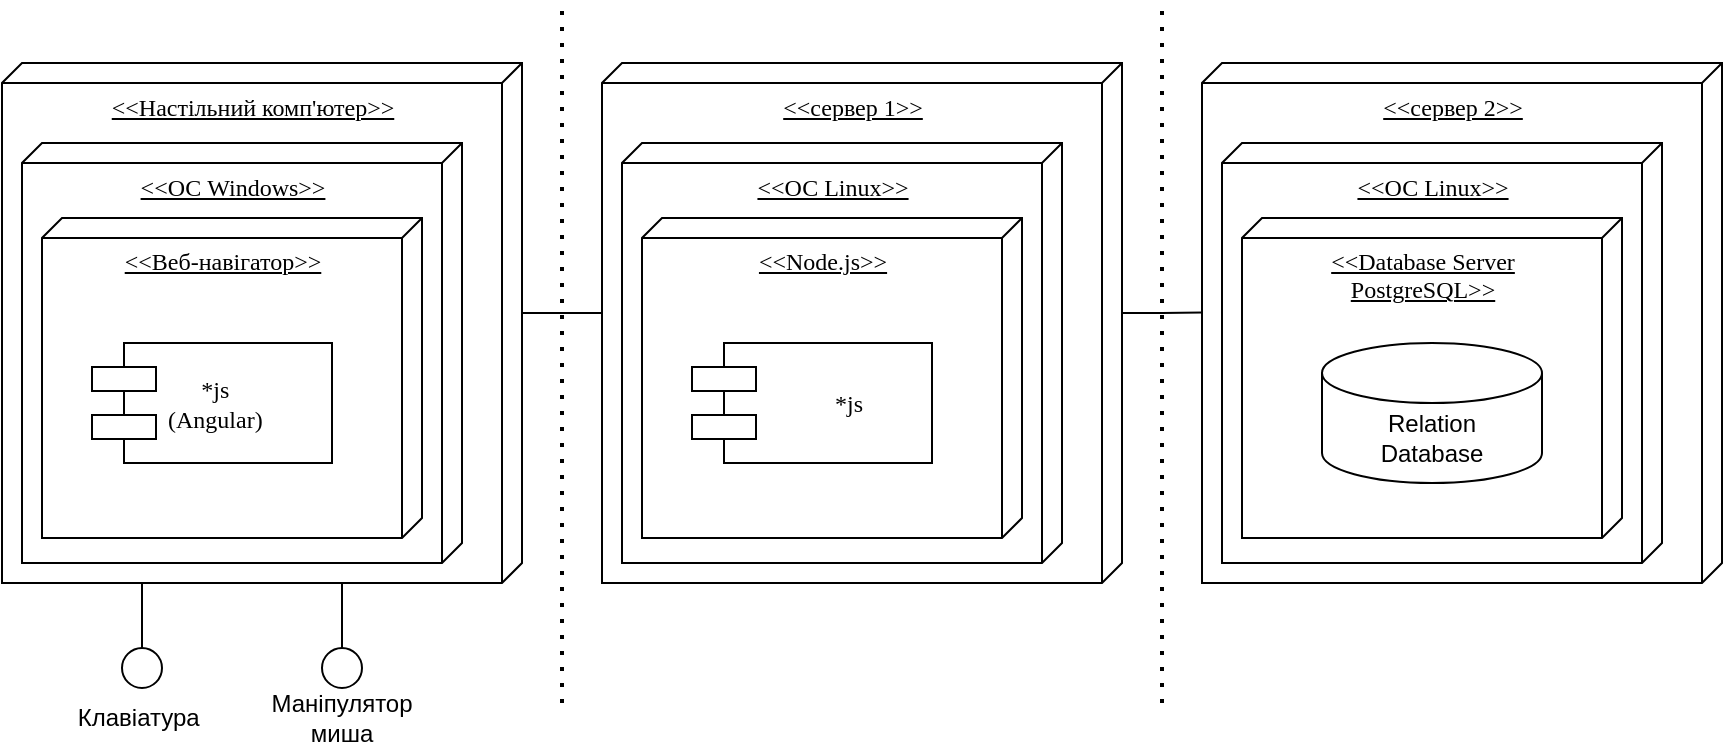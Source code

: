 <mxfile version="20.4.0" type="github">
  <diagram name="Page-1" id="5f0bae14-7c28-e335-631c-24af17079c00">
    <mxGraphModel dx="988" dy="540" grid="1" gridSize="10" guides="1" tooltips="1" connect="1" arrows="1" fold="1" page="1" pageScale="1" pageWidth="1100" pageHeight="850" background="none" math="0" shadow="0">
      <root>
        <mxCell id="0" />
        <mxCell id="1" parent="0" />
        <mxCell id="ioL2Q2ArwekZ2DOm_wSJ-22" style="edgeStyle=orthogonalEdgeStyle;rounded=0;orthogonalLoop=1;jettySize=auto;html=1;exitX=0;exitY=0;exitDx=125;exitDy=0;exitPerimeter=0;entryX=0.481;entryY=1;entryDx=0;entryDy=0;entryPerimeter=0;endArrow=none;endFill=0;" edge="1" parent="1" source="39150e848f15840c-1" target="ioL2Q2ArwekZ2DOm_wSJ-9">
          <mxGeometry relative="1" as="geometry" />
        </mxCell>
        <mxCell id="39150e848f15840c-1" value="&amp;lt;&amp;lt;Настільний комп&#39;ютер&amp;gt;&amp;gt;" style="verticalAlign=top;align=center;spacingTop=8;spacingLeft=2;spacingRight=12;shape=cube;size=10;direction=south;fontStyle=4;html=1;rounded=0;shadow=0;comic=0;labelBackgroundColor=none;strokeWidth=1;fontFamily=Verdana;fontSize=12" parent="1" vertex="1">
          <mxGeometry x="20" y="37.5" width="260" height="260" as="geometry" />
        </mxCell>
        <mxCell id="39150e848f15840c-6" value="" style="ellipse;whiteSpace=wrap;html=1;rounded=0;shadow=0;comic=0;labelBackgroundColor=none;strokeWidth=1;fontFamily=Verdana;fontSize=12;align=center;" parent="1" vertex="1">
          <mxGeometry x="80" y="330" width="20" height="20" as="geometry" />
        </mxCell>
        <mxCell id="39150e848f15840c-14" style="edgeStyle=elbowEdgeStyle;rounded=0;html=1;labelBackgroundColor=none;startArrow=none;startFill=0;startSize=8;endArrow=none;endFill=0;endSize=16;fontFamily=Verdana;fontSize=12;" parent="1" source="39150e848f15840c-6" edge="1">
          <mxGeometry relative="1" as="geometry">
            <mxPoint x="90.111" y="297.5" as="targetPoint" />
          </mxGeometry>
        </mxCell>
        <mxCell id="ioL2Q2ArwekZ2DOm_wSJ-2" value="&amp;lt;&amp;lt;ОС Windows&amp;gt;&amp;gt;" style="verticalAlign=top;align=center;spacingTop=8;spacingLeft=2;spacingRight=12;shape=cube;size=10;direction=south;fontStyle=4;html=1;rounded=0;shadow=0;comic=0;labelBackgroundColor=none;strokeWidth=1;fontFamily=Verdana;fontSize=12" vertex="1" parent="1">
          <mxGeometry x="30" y="77.5" width="220" height="210" as="geometry" />
        </mxCell>
        <mxCell id="ioL2Q2ArwekZ2DOm_wSJ-3" value="&amp;lt;&amp;lt;Веб-навігатор&amp;gt;&amp;gt;" style="verticalAlign=top;align=center;spacingTop=8;spacingLeft=2;spacingRight=12;shape=cube;size=10;direction=south;fontStyle=4;html=1;rounded=0;shadow=0;comic=0;labelBackgroundColor=none;strokeWidth=1;fontFamily=Verdana;fontSize=12" vertex="1" parent="1">
          <mxGeometry x="40" y="115" width="190" height="160" as="geometry" />
        </mxCell>
        <mxCell id="ioL2Q2ArwekZ2DOm_wSJ-4" value="&lt;div style=&quot;text-align: center;&quot;&gt;&lt;span style=&quot;background-color: initial;&quot;&gt;*js&lt;/span&gt;&lt;/div&gt;(Angular)" style="shape=component;align=left;spacingLeft=36;rounded=0;shadow=0;comic=0;labelBackgroundColor=none;strokeWidth=1;fontFamily=Verdana;fontSize=12;html=1;" vertex="1" parent="1">
          <mxGeometry x="65" y="177.5" width="120" height="60" as="geometry" />
        </mxCell>
        <mxCell id="ioL2Q2ArwekZ2DOm_wSJ-5" value="" style="ellipse;whiteSpace=wrap;html=1;rounded=0;shadow=0;comic=0;labelBackgroundColor=none;strokeWidth=1;fontFamily=Verdana;fontSize=12;align=center;" vertex="1" parent="1">
          <mxGeometry x="180" y="330" width="20" height="20" as="geometry" />
        </mxCell>
        <mxCell id="ioL2Q2ArwekZ2DOm_wSJ-6" style="edgeStyle=elbowEdgeStyle;rounded=0;html=1;labelBackgroundColor=none;startArrow=none;startFill=0;startSize=8;endArrow=none;endFill=0;endSize=16;fontFamily=Verdana;fontSize=12;" edge="1" parent="1" source="ioL2Q2ArwekZ2DOm_wSJ-5">
          <mxGeometry relative="1" as="geometry">
            <mxPoint x="190.111" y="297.5" as="targetPoint" />
          </mxGeometry>
        </mxCell>
        <mxCell id="ioL2Q2ArwekZ2DOm_wSJ-7" value="Клавіатура&amp;nbsp;" style="text;html=1;strokeColor=none;fillColor=none;align=center;verticalAlign=middle;whiteSpace=wrap;rounded=0;" vertex="1" parent="1">
          <mxGeometry x="60" y="350" width="60" height="30" as="geometry" />
        </mxCell>
        <mxCell id="ioL2Q2ArwekZ2DOm_wSJ-8" value="Маніпулятор миша" style="text;html=1;strokeColor=none;fillColor=none;align=center;verticalAlign=middle;whiteSpace=wrap;rounded=0;" vertex="1" parent="1">
          <mxGeometry x="160" y="350" width="60" height="30" as="geometry" />
        </mxCell>
        <mxCell id="ioL2Q2ArwekZ2DOm_wSJ-24" style="edgeStyle=orthogonalEdgeStyle;rounded=0;orthogonalLoop=1;jettySize=auto;html=1;exitX=0;exitY=0;exitDx=125;exitDy=0;exitPerimeter=0;entryX=0.48;entryY=0.999;entryDx=0;entryDy=0;entryPerimeter=0;startArrow=none;startFill=0;endArrow=none;endFill=0;" edge="1" parent="1" source="ioL2Q2ArwekZ2DOm_wSJ-9" target="ioL2Q2ArwekZ2DOm_wSJ-15">
          <mxGeometry relative="1" as="geometry" />
        </mxCell>
        <mxCell id="ioL2Q2ArwekZ2DOm_wSJ-9" value="&amp;lt;&amp;lt;сервер 1&amp;gt;&amp;gt;" style="verticalAlign=top;align=center;spacingTop=8;spacingLeft=2;spacingRight=12;shape=cube;size=10;direction=south;fontStyle=4;html=1;rounded=0;shadow=0;comic=0;labelBackgroundColor=none;strokeWidth=1;fontFamily=Verdana;fontSize=12" vertex="1" parent="1">
          <mxGeometry x="320" y="37.5" width="260" height="260" as="geometry" />
        </mxCell>
        <mxCell id="ioL2Q2ArwekZ2DOm_wSJ-10" value="&amp;lt;&amp;lt;ОС Linux&amp;gt;&amp;gt;" style="verticalAlign=top;align=center;spacingTop=8;spacingLeft=2;spacingRight=12;shape=cube;size=10;direction=south;fontStyle=4;html=1;rounded=0;shadow=0;comic=0;labelBackgroundColor=none;strokeWidth=1;fontFamily=Verdana;fontSize=12" vertex="1" parent="1">
          <mxGeometry x="330" y="77.5" width="220" height="210" as="geometry" />
        </mxCell>
        <mxCell id="ioL2Q2ArwekZ2DOm_wSJ-11" value="&amp;lt;&amp;lt;Node.js&amp;gt;&amp;gt;" style="verticalAlign=top;align=center;spacingTop=8;spacingLeft=2;spacingRight=12;shape=cube;size=10;direction=south;fontStyle=4;html=1;rounded=0;shadow=0;comic=0;labelBackgroundColor=none;strokeWidth=1;fontFamily=Verdana;fontSize=12" vertex="1" parent="1">
          <mxGeometry x="340" y="115" width="190" height="160" as="geometry" />
        </mxCell>
        <mxCell id="ioL2Q2ArwekZ2DOm_wSJ-12" value="&lt;div style=&quot;&quot;&gt;&lt;span style=&quot;background-color: initial;&quot;&gt;*js&lt;/span&gt;&lt;/div&gt;" style="shape=component;align=center;spacingLeft=36;rounded=0;shadow=0;comic=0;labelBackgroundColor=none;strokeWidth=1;fontFamily=Verdana;fontSize=12;html=1;" vertex="1" parent="1">
          <mxGeometry x="365" y="177.5" width="120" height="60" as="geometry" />
        </mxCell>
        <mxCell id="ioL2Q2ArwekZ2DOm_wSJ-13" value="" style="endArrow=none;dashed=1;html=1;dashPattern=1 3;strokeWidth=2;rounded=0;" edge="1" parent="1">
          <mxGeometry width="50" height="50" relative="1" as="geometry">
            <mxPoint x="300" y="357.5" as="sourcePoint" />
            <mxPoint x="300" y="7.5" as="targetPoint" />
          </mxGeometry>
        </mxCell>
        <mxCell id="ioL2Q2ArwekZ2DOm_wSJ-15" value="&amp;lt;&amp;lt;сервер 2&amp;gt;&amp;gt;" style="verticalAlign=top;align=center;spacingTop=8;spacingLeft=2;spacingRight=12;shape=cube;size=10;direction=south;fontStyle=4;html=1;rounded=0;shadow=0;comic=0;labelBackgroundColor=none;strokeWidth=1;fontFamily=Verdana;fontSize=12" vertex="1" parent="1">
          <mxGeometry x="620" y="37.5" width="260" height="260" as="geometry" />
        </mxCell>
        <mxCell id="ioL2Q2ArwekZ2DOm_wSJ-16" value="&amp;lt;&amp;lt;ОС Linux&amp;gt;&amp;gt;" style="verticalAlign=top;align=center;spacingTop=8;spacingLeft=2;spacingRight=12;shape=cube;size=10;direction=south;fontStyle=4;html=1;rounded=0;shadow=0;comic=0;labelBackgroundColor=none;strokeWidth=1;fontFamily=Verdana;fontSize=12" vertex="1" parent="1">
          <mxGeometry x="630" y="77.5" width="220" height="210" as="geometry" />
        </mxCell>
        <mxCell id="ioL2Q2ArwekZ2DOm_wSJ-17" value="&amp;lt;&amp;lt;Database Server &lt;br&gt;PostgreSQL&amp;gt;&amp;gt;" style="verticalAlign=top;align=center;spacingTop=8;spacingLeft=2;spacingRight=12;shape=cube;size=10;direction=south;fontStyle=4;html=1;rounded=0;shadow=0;comic=0;labelBackgroundColor=none;strokeWidth=1;fontFamily=Verdana;fontSize=12" vertex="1" parent="1">
          <mxGeometry x="640" y="115" width="190" height="160" as="geometry" />
        </mxCell>
        <mxCell id="ioL2Q2ArwekZ2DOm_wSJ-19" value="" style="endArrow=none;dashed=1;html=1;dashPattern=1 3;strokeWidth=2;rounded=0;" edge="1" parent="1">
          <mxGeometry width="50" height="50" relative="1" as="geometry">
            <mxPoint x="600" y="357.5" as="sourcePoint" />
            <mxPoint x="600" y="7.5" as="targetPoint" />
          </mxGeometry>
        </mxCell>
        <mxCell id="ioL2Q2ArwekZ2DOm_wSJ-20" value="Relation &lt;br&gt;Database" style="shape=cylinder3;whiteSpace=wrap;html=1;boundedLbl=1;backgroundOutline=1;size=15;" vertex="1" parent="1">
          <mxGeometry x="680" y="177.5" width="110" height="70" as="geometry" />
        </mxCell>
      </root>
    </mxGraphModel>
  </diagram>
</mxfile>
